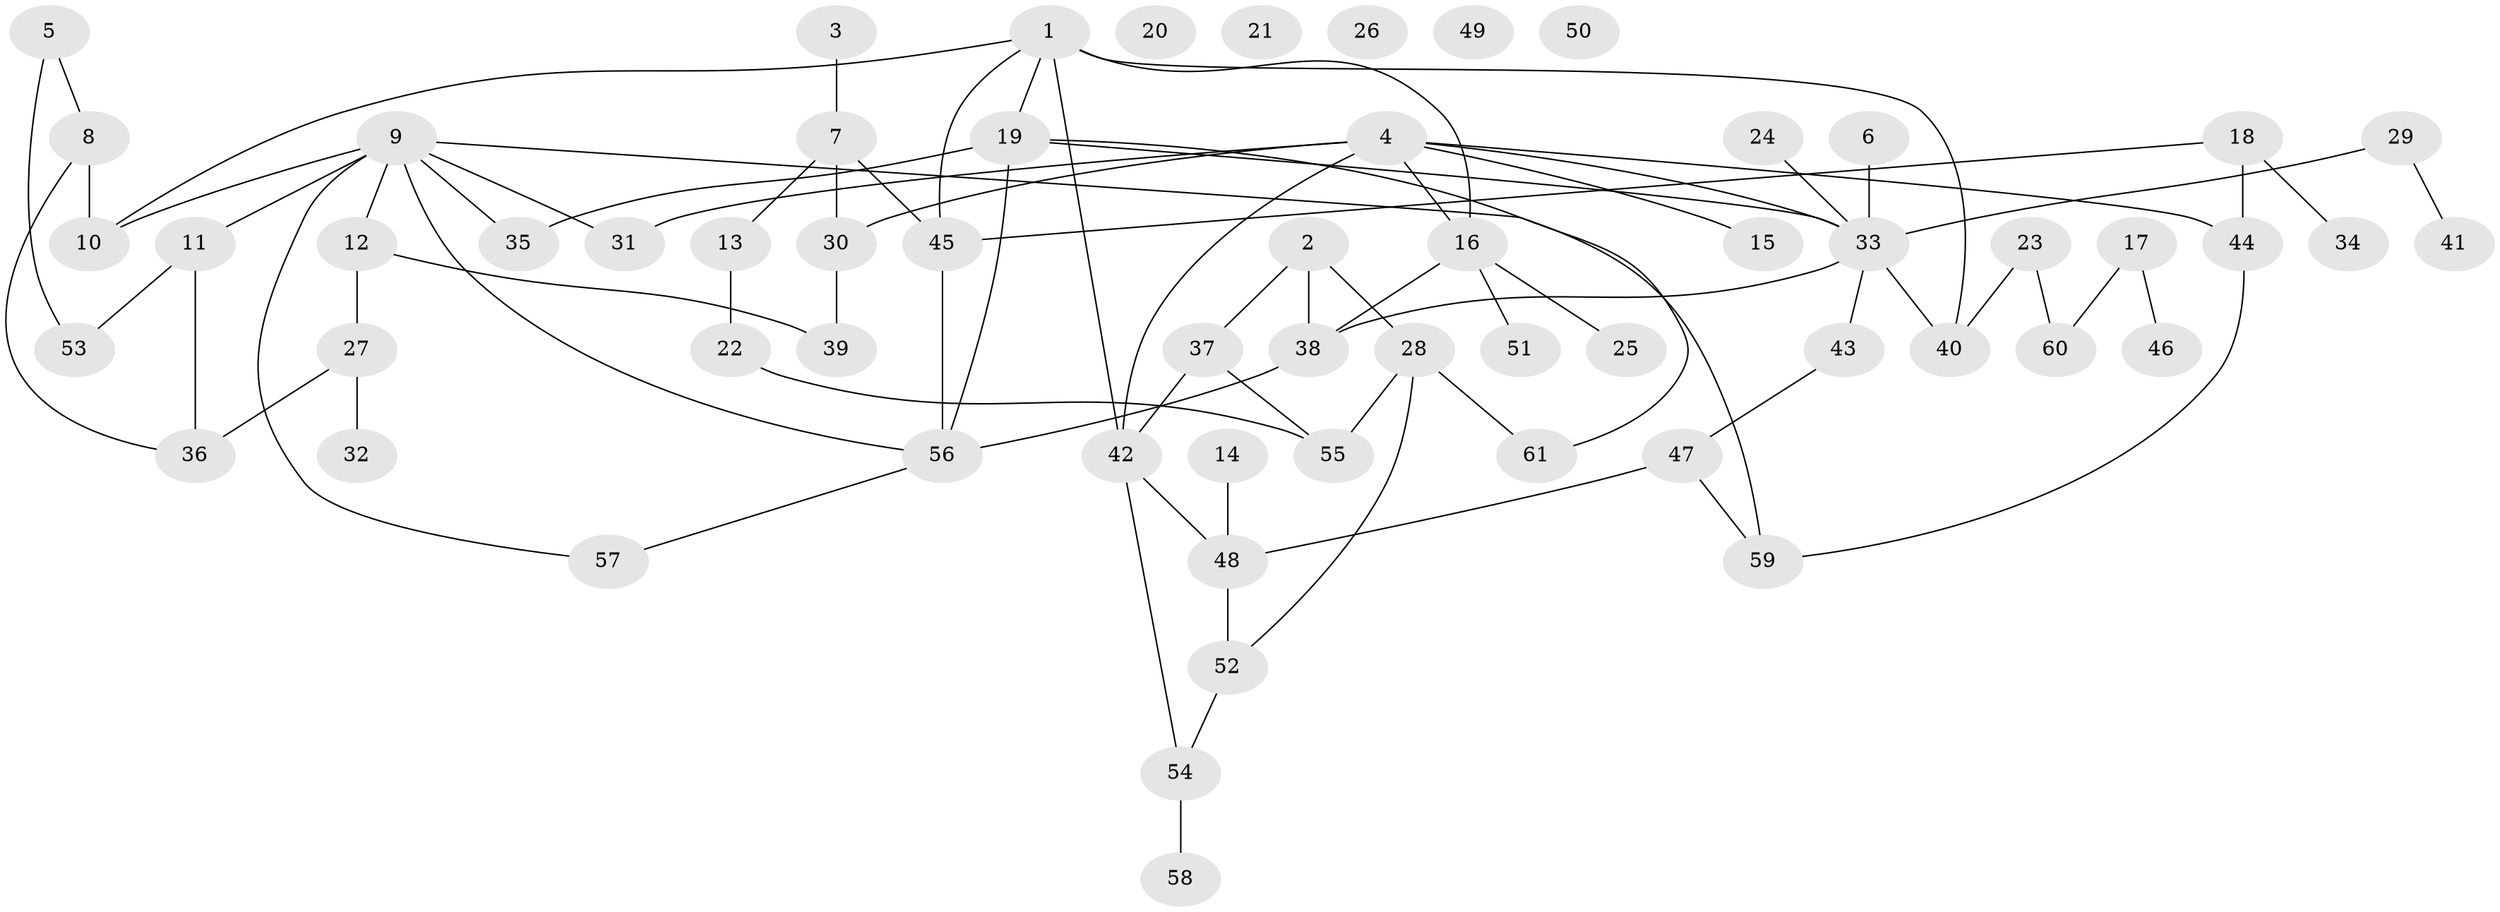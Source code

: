 // Generated by graph-tools (version 1.1) at 2025/25/03/09/25 03:25:16]
// undirected, 61 vertices, 80 edges
graph export_dot {
graph [start="1"]
  node [color=gray90,style=filled];
  1;
  2;
  3;
  4;
  5;
  6;
  7;
  8;
  9;
  10;
  11;
  12;
  13;
  14;
  15;
  16;
  17;
  18;
  19;
  20;
  21;
  22;
  23;
  24;
  25;
  26;
  27;
  28;
  29;
  30;
  31;
  32;
  33;
  34;
  35;
  36;
  37;
  38;
  39;
  40;
  41;
  42;
  43;
  44;
  45;
  46;
  47;
  48;
  49;
  50;
  51;
  52;
  53;
  54;
  55;
  56;
  57;
  58;
  59;
  60;
  61;
  1 -- 10;
  1 -- 16;
  1 -- 19;
  1 -- 40;
  1 -- 42;
  1 -- 45;
  2 -- 28;
  2 -- 37;
  2 -- 38;
  3 -- 7;
  4 -- 15;
  4 -- 16;
  4 -- 30;
  4 -- 31;
  4 -- 33;
  4 -- 42;
  4 -- 44;
  5 -- 8;
  5 -- 53;
  6 -- 33;
  7 -- 13;
  7 -- 30;
  7 -- 45;
  8 -- 10;
  8 -- 36;
  9 -- 10;
  9 -- 11;
  9 -- 12;
  9 -- 31;
  9 -- 35;
  9 -- 56;
  9 -- 57;
  9 -- 59;
  11 -- 36;
  11 -- 53;
  12 -- 27;
  12 -- 39;
  13 -- 22;
  14 -- 48;
  16 -- 25;
  16 -- 38;
  16 -- 51;
  17 -- 46;
  17 -- 60;
  18 -- 34;
  18 -- 44;
  18 -- 45;
  19 -- 33;
  19 -- 35;
  19 -- 56;
  19 -- 61;
  22 -- 55;
  23 -- 40;
  23 -- 60;
  24 -- 33;
  27 -- 32;
  27 -- 36;
  28 -- 52;
  28 -- 55;
  28 -- 61;
  29 -- 33;
  29 -- 41;
  30 -- 39;
  33 -- 38;
  33 -- 40;
  33 -- 43;
  37 -- 42;
  37 -- 55;
  38 -- 56;
  42 -- 48;
  42 -- 54;
  43 -- 47;
  44 -- 59;
  45 -- 56;
  47 -- 48;
  47 -- 59;
  48 -- 52;
  52 -- 54;
  54 -- 58;
  56 -- 57;
}
